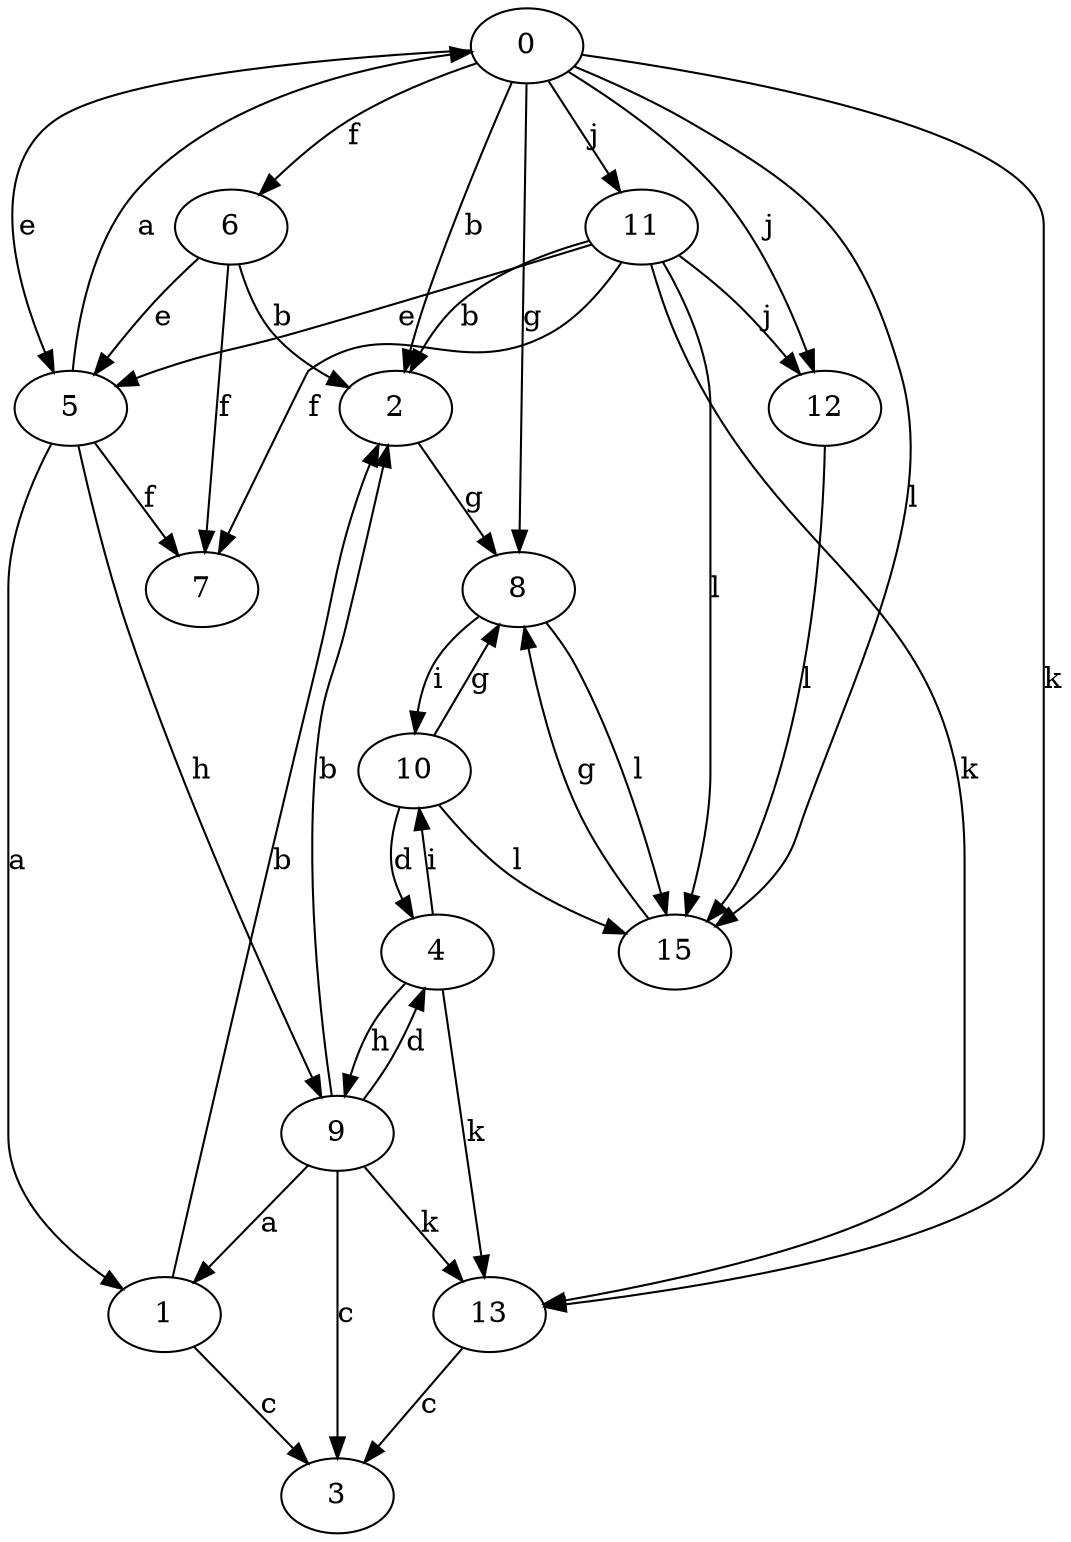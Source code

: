 strict digraph  {
0;
1;
2;
3;
4;
5;
6;
7;
8;
9;
10;
11;
12;
13;
15;
0 -> 2  [label=b];
0 -> 5  [label=e];
0 -> 6  [label=f];
0 -> 8  [label=g];
0 -> 11  [label=j];
0 -> 12  [label=j];
0 -> 13  [label=k];
0 -> 15  [label=l];
1 -> 2  [label=b];
1 -> 3  [label=c];
2 -> 8  [label=g];
4 -> 9  [label=h];
4 -> 10  [label=i];
4 -> 13  [label=k];
5 -> 0  [label=a];
5 -> 1  [label=a];
5 -> 7  [label=f];
5 -> 9  [label=h];
6 -> 2  [label=b];
6 -> 5  [label=e];
6 -> 7  [label=f];
8 -> 10  [label=i];
8 -> 15  [label=l];
9 -> 1  [label=a];
9 -> 2  [label=b];
9 -> 3  [label=c];
9 -> 4  [label=d];
9 -> 13  [label=k];
10 -> 4  [label=d];
10 -> 8  [label=g];
10 -> 15  [label=l];
11 -> 2  [label=b];
11 -> 5  [label=e];
11 -> 7  [label=f];
11 -> 12  [label=j];
11 -> 13  [label=k];
11 -> 15  [label=l];
12 -> 15  [label=l];
13 -> 3  [label=c];
15 -> 8  [label=g];
}
